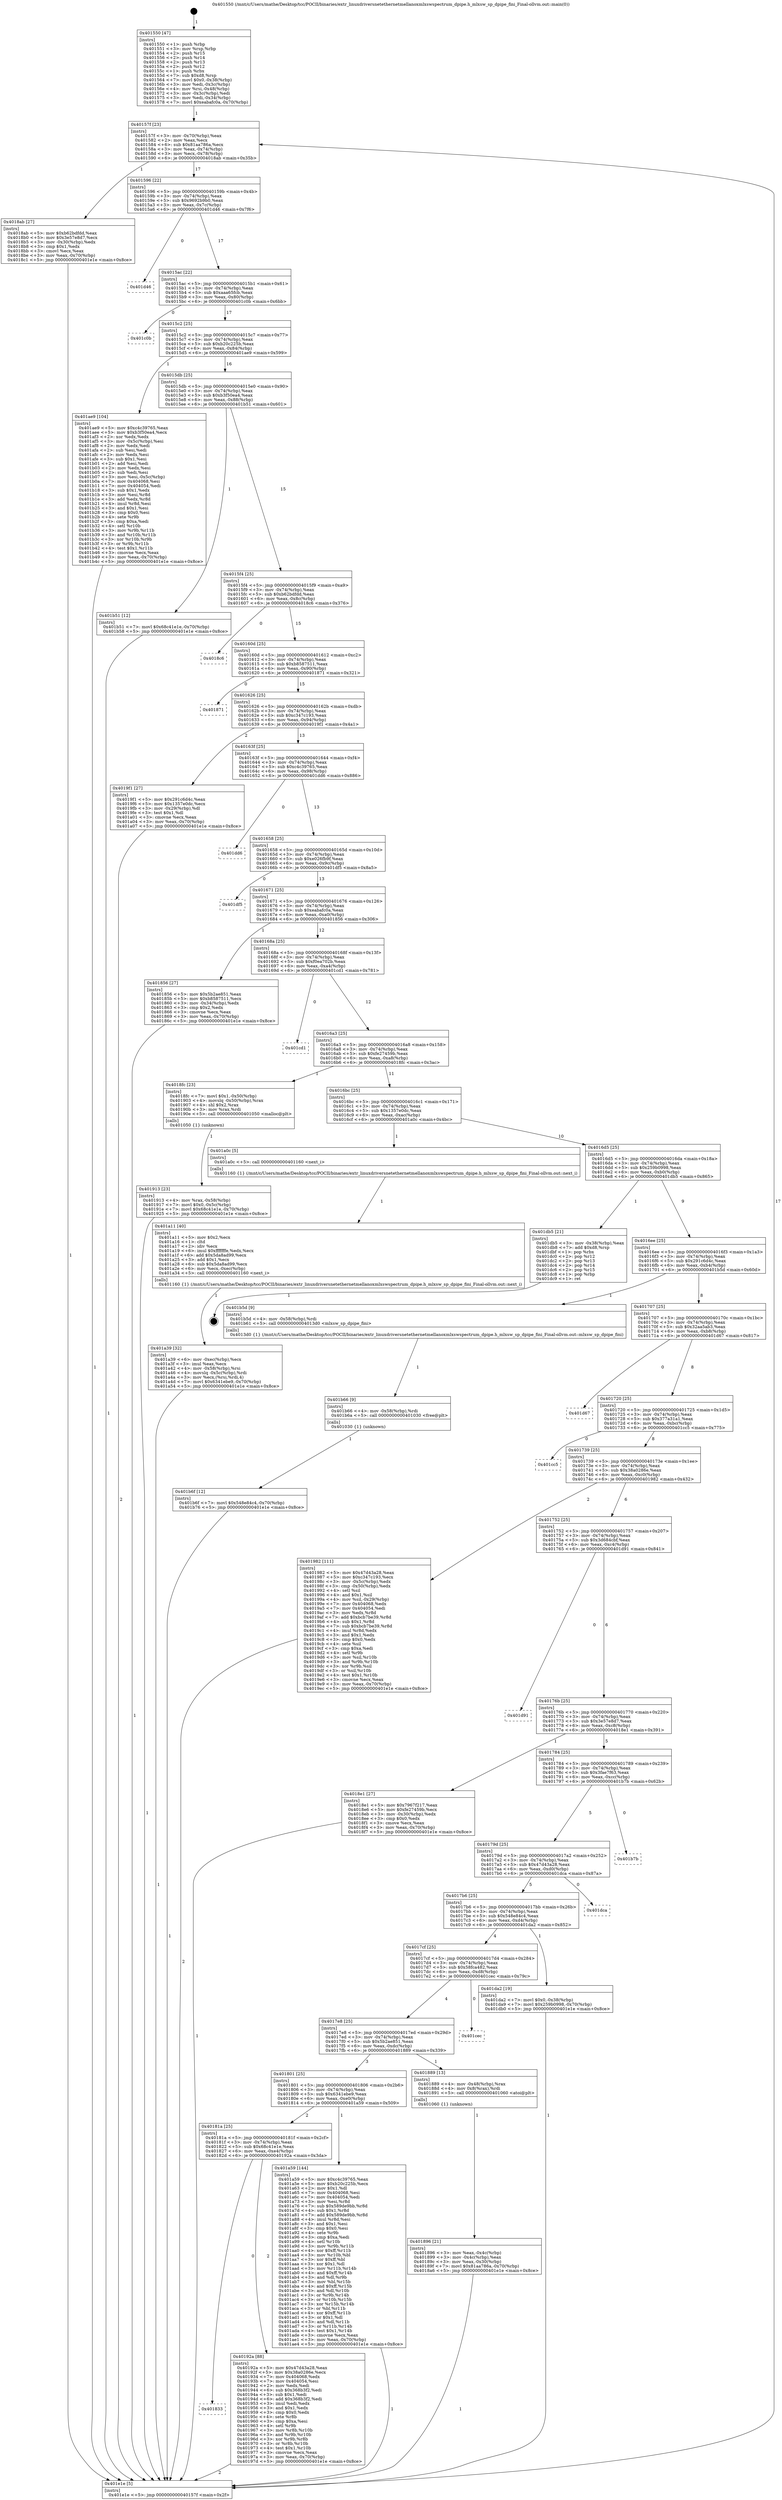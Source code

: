 digraph "0x401550" {
  label = "0x401550 (/mnt/c/Users/mathe/Desktop/tcc/POCII/binaries/extr_linuxdriversnetethernetmellanoxmlxswspectrum_dpipe.h_mlxsw_sp_dpipe_fini_Final-ollvm.out::main(0))"
  labelloc = "t"
  node[shape=record]

  Entry [label="",width=0.3,height=0.3,shape=circle,fillcolor=black,style=filled]
  "0x40157f" [label="{
     0x40157f [23]\l
     | [instrs]\l
     &nbsp;&nbsp;0x40157f \<+3\>: mov -0x70(%rbp),%eax\l
     &nbsp;&nbsp;0x401582 \<+2\>: mov %eax,%ecx\l
     &nbsp;&nbsp;0x401584 \<+6\>: sub $0x81aa786a,%ecx\l
     &nbsp;&nbsp;0x40158a \<+3\>: mov %eax,-0x74(%rbp)\l
     &nbsp;&nbsp;0x40158d \<+3\>: mov %ecx,-0x78(%rbp)\l
     &nbsp;&nbsp;0x401590 \<+6\>: je 00000000004018ab \<main+0x35b\>\l
  }"]
  "0x4018ab" [label="{
     0x4018ab [27]\l
     | [instrs]\l
     &nbsp;&nbsp;0x4018ab \<+5\>: mov $0xb62bdfdd,%eax\l
     &nbsp;&nbsp;0x4018b0 \<+5\>: mov $0x3e57e8d7,%ecx\l
     &nbsp;&nbsp;0x4018b5 \<+3\>: mov -0x30(%rbp),%edx\l
     &nbsp;&nbsp;0x4018b8 \<+3\>: cmp $0x1,%edx\l
     &nbsp;&nbsp;0x4018bb \<+3\>: cmovl %ecx,%eax\l
     &nbsp;&nbsp;0x4018be \<+3\>: mov %eax,-0x70(%rbp)\l
     &nbsp;&nbsp;0x4018c1 \<+5\>: jmp 0000000000401e1e \<main+0x8ce\>\l
  }"]
  "0x401596" [label="{
     0x401596 [22]\l
     | [instrs]\l
     &nbsp;&nbsp;0x401596 \<+5\>: jmp 000000000040159b \<main+0x4b\>\l
     &nbsp;&nbsp;0x40159b \<+3\>: mov -0x74(%rbp),%eax\l
     &nbsp;&nbsp;0x40159e \<+5\>: sub $0x9692b9b0,%eax\l
     &nbsp;&nbsp;0x4015a3 \<+3\>: mov %eax,-0x7c(%rbp)\l
     &nbsp;&nbsp;0x4015a6 \<+6\>: je 0000000000401d46 \<main+0x7f6\>\l
  }"]
  Exit [label="",width=0.3,height=0.3,shape=circle,fillcolor=black,style=filled,peripheries=2]
  "0x401d46" [label="{
     0x401d46\l
  }", style=dashed]
  "0x4015ac" [label="{
     0x4015ac [22]\l
     | [instrs]\l
     &nbsp;&nbsp;0x4015ac \<+5\>: jmp 00000000004015b1 \<main+0x61\>\l
     &nbsp;&nbsp;0x4015b1 \<+3\>: mov -0x74(%rbp),%eax\l
     &nbsp;&nbsp;0x4015b4 \<+5\>: sub $0xaaa65fcb,%eax\l
     &nbsp;&nbsp;0x4015b9 \<+3\>: mov %eax,-0x80(%rbp)\l
     &nbsp;&nbsp;0x4015bc \<+6\>: je 0000000000401c0b \<main+0x6bb\>\l
  }"]
  "0x401b6f" [label="{
     0x401b6f [12]\l
     | [instrs]\l
     &nbsp;&nbsp;0x401b6f \<+7\>: movl $0x548e84c4,-0x70(%rbp)\l
     &nbsp;&nbsp;0x401b76 \<+5\>: jmp 0000000000401e1e \<main+0x8ce\>\l
  }"]
  "0x401c0b" [label="{
     0x401c0b\l
  }", style=dashed]
  "0x4015c2" [label="{
     0x4015c2 [25]\l
     | [instrs]\l
     &nbsp;&nbsp;0x4015c2 \<+5\>: jmp 00000000004015c7 \<main+0x77\>\l
     &nbsp;&nbsp;0x4015c7 \<+3\>: mov -0x74(%rbp),%eax\l
     &nbsp;&nbsp;0x4015ca \<+5\>: sub $0xb20c225b,%eax\l
     &nbsp;&nbsp;0x4015cf \<+6\>: mov %eax,-0x84(%rbp)\l
     &nbsp;&nbsp;0x4015d5 \<+6\>: je 0000000000401ae9 \<main+0x599\>\l
  }"]
  "0x401b66" [label="{
     0x401b66 [9]\l
     | [instrs]\l
     &nbsp;&nbsp;0x401b66 \<+4\>: mov -0x58(%rbp),%rdi\l
     &nbsp;&nbsp;0x401b6a \<+5\>: call 0000000000401030 \<free@plt\>\l
     | [calls]\l
     &nbsp;&nbsp;0x401030 \{1\} (unknown)\l
  }"]
  "0x401ae9" [label="{
     0x401ae9 [104]\l
     | [instrs]\l
     &nbsp;&nbsp;0x401ae9 \<+5\>: mov $0xc4c39765,%eax\l
     &nbsp;&nbsp;0x401aee \<+5\>: mov $0xb3f50ea4,%ecx\l
     &nbsp;&nbsp;0x401af3 \<+2\>: xor %edx,%edx\l
     &nbsp;&nbsp;0x401af5 \<+3\>: mov -0x5c(%rbp),%esi\l
     &nbsp;&nbsp;0x401af8 \<+2\>: mov %edx,%edi\l
     &nbsp;&nbsp;0x401afa \<+2\>: sub %esi,%edi\l
     &nbsp;&nbsp;0x401afc \<+2\>: mov %edx,%esi\l
     &nbsp;&nbsp;0x401afe \<+3\>: sub $0x1,%esi\l
     &nbsp;&nbsp;0x401b01 \<+2\>: add %esi,%edi\l
     &nbsp;&nbsp;0x401b03 \<+2\>: mov %edx,%esi\l
     &nbsp;&nbsp;0x401b05 \<+2\>: sub %edi,%esi\l
     &nbsp;&nbsp;0x401b07 \<+3\>: mov %esi,-0x5c(%rbp)\l
     &nbsp;&nbsp;0x401b0a \<+7\>: mov 0x404068,%esi\l
     &nbsp;&nbsp;0x401b11 \<+7\>: mov 0x404054,%edi\l
     &nbsp;&nbsp;0x401b18 \<+3\>: sub $0x1,%edx\l
     &nbsp;&nbsp;0x401b1b \<+3\>: mov %esi,%r8d\l
     &nbsp;&nbsp;0x401b1e \<+3\>: add %edx,%r8d\l
     &nbsp;&nbsp;0x401b21 \<+4\>: imul %r8d,%esi\l
     &nbsp;&nbsp;0x401b25 \<+3\>: and $0x1,%esi\l
     &nbsp;&nbsp;0x401b28 \<+3\>: cmp $0x0,%esi\l
     &nbsp;&nbsp;0x401b2b \<+4\>: sete %r9b\l
     &nbsp;&nbsp;0x401b2f \<+3\>: cmp $0xa,%edi\l
     &nbsp;&nbsp;0x401b32 \<+4\>: setl %r10b\l
     &nbsp;&nbsp;0x401b36 \<+3\>: mov %r9b,%r11b\l
     &nbsp;&nbsp;0x401b39 \<+3\>: and %r10b,%r11b\l
     &nbsp;&nbsp;0x401b3c \<+3\>: xor %r10b,%r9b\l
     &nbsp;&nbsp;0x401b3f \<+3\>: or %r9b,%r11b\l
     &nbsp;&nbsp;0x401b42 \<+4\>: test $0x1,%r11b\l
     &nbsp;&nbsp;0x401b46 \<+3\>: cmovne %ecx,%eax\l
     &nbsp;&nbsp;0x401b49 \<+3\>: mov %eax,-0x70(%rbp)\l
     &nbsp;&nbsp;0x401b4c \<+5\>: jmp 0000000000401e1e \<main+0x8ce\>\l
  }"]
  "0x4015db" [label="{
     0x4015db [25]\l
     | [instrs]\l
     &nbsp;&nbsp;0x4015db \<+5\>: jmp 00000000004015e0 \<main+0x90\>\l
     &nbsp;&nbsp;0x4015e0 \<+3\>: mov -0x74(%rbp),%eax\l
     &nbsp;&nbsp;0x4015e3 \<+5\>: sub $0xb3f50ea4,%eax\l
     &nbsp;&nbsp;0x4015e8 \<+6\>: mov %eax,-0x88(%rbp)\l
     &nbsp;&nbsp;0x4015ee \<+6\>: je 0000000000401b51 \<main+0x601\>\l
  }"]
  "0x401a39" [label="{
     0x401a39 [32]\l
     | [instrs]\l
     &nbsp;&nbsp;0x401a39 \<+6\>: mov -0xec(%rbp),%ecx\l
     &nbsp;&nbsp;0x401a3f \<+3\>: imul %eax,%ecx\l
     &nbsp;&nbsp;0x401a42 \<+4\>: mov -0x58(%rbp),%rsi\l
     &nbsp;&nbsp;0x401a46 \<+4\>: movslq -0x5c(%rbp),%rdi\l
     &nbsp;&nbsp;0x401a4a \<+3\>: mov %ecx,(%rsi,%rdi,4)\l
     &nbsp;&nbsp;0x401a4d \<+7\>: movl $0x6341ebe9,-0x70(%rbp)\l
     &nbsp;&nbsp;0x401a54 \<+5\>: jmp 0000000000401e1e \<main+0x8ce\>\l
  }"]
  "0x401b51" [label="{
     0x401b51 [12]\l
     | [instrs]\l
     &nbsp;&nbsp;0x401b51 \<+7\>: movl $0x68c41e1e,-0x70(%rbp)\l
     &nbsp;&nbsp;0x401b58 \<+5\>: jmp 0000000000401e1e \<main+0x8ce\>\l
  }"]
  "0x4015f4" [label="{
     0x4015f4 [25]\l
     | [instrs]\l
     &nbsp;&nbsp;0x4015f4 \<+5\>: jmp 00000000004015f9 \<main+0xa9\>\l
     &nbsp;&nbsp;0x4015f9 \<+3\>: mov -0x74(%rbp),%eax\l
     &nbsp;&nbsp;0x4015fc \<+5\>: sub $0xb62bdfdd,%eax\l
     &nbsp;&nbsp;0x401601 \<+6\>: mov %eax,-0x8c(%rbp)\l
     &nbsp;&nbsp;0x401607 \<+6\>: je 00000000004018c6 \<main+0x376\>\l
  }"]
  "0x401a11" [label="{
     0x401a11 [40]\l
     | [instrs]\l
     &nbsp;&nbsp;0x401a11 \<+5\>: mov $0x2,%ecx\l
     &nbsp;&nbsp;0x401a16 \<+1\>: cltd\l
     &nbsp;&nbsp;0x401a17 \<+2\>: idiv %ecx\l
     &nbsp;&nbsp;0x401a19 \<+6\>: imul $0xfffffffe,%edx,%ecx\l
     &nbsp;&nbsp;0x401a1f \<+6\>: add $0x5da8ad99,%ecx\l
     &nbsp;&nbsp;0x401a25 \<+3\>: add $0x1,%ecx\l
     &nbsp;&nbsp;0x401a28 \<+6\>: sub $0x5da8ad99,%ecx\l
     &nbsp;&nbsp;0x401a2e \<+6\>: mov %ecx,-0xec(%rbp)\l
     &nbsp;&nbsp;0x401a34 \<+5\>: call 0000000000401160 \<next_i\>\l
     | [calls]\l
     &nbsp;&nbsp;0x401160 \{1\} (/mnt/c/Users/mathe/Desktop/tcc/POCII/binaries/extr_linuxdriversnetethernetmellanoxmlxswspectrum_dpipe.h_mlxsw_sp_dpipe_fini_Final-ollvm.out::next_i)\l
  }"]
  "0x4018c6" [label="{
     0x4018c6\l
  }", style=dashed]
  "0x40160d" [label="{
     0x40160d [25]\l
     | [instrs]\l
     &nbsp;&nbsp;0x40160d \<+5\>: jmp 0000000000401612 \<main+0xc2\>\l
     &nbsp;&nbsp;0x401612 \<+3\>: mov -0x74(%rbp),%eax\l
     &nbsp;&nbsp;0x401615 \<+5\>: sub $0xb8587511,%eax\l
     &nbsp;&nbsp;0x40161a \<+6\>: mov %eax,-0x90(%rbp)\l
     &nbsp;&nbsp;0x401620 \<+6\>: je 0000000000401871 \<main+0x321\>\l
  }"]
  "0x401833" [label="{
     0x401833\l
  }", style=dashed]
  "0x401871" [label="{
     0x401871\l
  }", style=dashed]
  "0x401626" [label="{
     0x401626 [25]\l
     | [instrs]\l
     &nbsp;&nbsp;0x401626 \<+5\>: jmp 000000000040162b \<main+0xdb\>\l
     &nbsp;&nbsp;0x40162b \<+3\>: mov -0x74(%rbp),%eax\l
     &nbsp;&nbsp;0x40162e \<+5\>: sub $0xc347c193,%eax\l
     &nbsp;&nbsp;0x401633 \<+6\>: mov %eax,-0x94(%rbp)\l
     &nbsp;&nbsp;0x401639 \<+6\>: je 00000000004019f1 \<main+0x4a1\>\l
  }"]
  "0x40192a" [label="{
     0x40192a [88]\l
     | [instrs]\l
     &nbsp;&nbsp;0x40192a \<+5\>: mov $0x47d43a28,%eax\l
     &nbsp;&nbsp;0x40192f \<+5\>: mov $0x38a0286e,%ecx\l
     &nbsp;&nbsp;0x401934 \<+7\>: mov 0x404068,%edx\l
     &nbsp;&nbsp;0x40193b \<+7\>: mov 0x404054,%esi\l
     &nbsp;&nbsp;0x401942 \<+2\>: mov %edx,%edi\l
     &nbsp;&nbsp;0x401944 \<+6\>: sub $0x368b3f2,%edi\l
     &nbsp;&nbsp;0x40194a \<+3\>: sub $0x1,%edi\l
     &nbsp;&nbsp;0x40194d \<+6\>: add $0x368b3f2,%edi\l
     &nbsp;&nbsp;0x401953 \<+3\>: imul %edi,%edx\l
     &nbsp;&nbsp;0x401956 \<+3\>: and $0x1,%edx\l
     &nbsp;&nbsp;0x401959 \<+3\>: cmp $0x0,%edx\l
     &nbsp;&nbsp;0x40195c \<+4\>: sete %r8b\l
     &nbsp;&nbsp;0x401960 \<+3\>: cmp $0xa,%esi\l
     &nbsp;&nbsp;0x401963 \<+4\>: setl %r9b\l
     &nbsp;&nbsp;0x401967 \<+3\>: mov %r8b,%r10b\l
     &nbsp;&nbsp;0x40196a \<+3\>: and %r9b,%r10b\l
     &nbsp;&nbsp;0x40196d \<+3\>: xor %r9b,%r8b\l
     &nbsp;&nbsp;0x401970 \<+3\>: or %r8b,%r10b\l
     &nbsp;&nbsp;0x401973 \<+4\>: test $0x1,%r10b\l
     &nbsp;&nbsp;0x401977 \<+3\>: cmovne %ecx,%eax\l
     &nbsp;&nbsp;0x40197a \<+3\>: mov %eax,-0x70(%rbp)\l
     &nbsp;&nbsp;0x40197d \<+5\>: jmp 0000000000401e1e \<main+0x8ce\>\l
  }"]
  "0x4019f1" [label="{
     0x4019f1 [27]\l
     | [instrs]\l
     &nbsp;&nbsp;0x4019f1 \<+5\>: mov $0x291c6d4c,%eax\l
     &nbsp;&nbsp;0x4019f6 \<+5\>: mov $0x1357e0dc,%ecx\l
     &nbsp;&nbsp;0x4019fb \<+3\>: mov -0x29(%rbp),%dl\l
     &nbsp;&nbsp;0x4019fe \<+3\>: test $0x1,%dl\l
     &nbsp;&nbsp;0x401a01 \<+3\>: cmovne %ecx,%eax\l
     &nbsp;&nbsp;0x401a04 \<+3\>: mov %eax,-0x70(%rbp)\l
     &nbsp;&nbsp;0x401a07 \<+5\>: jmp 0000000000401e1e \<main+0x8ce\>\l
  }"]
  "0x40163f" [label="{
     0x40163f [25]\l
     | [instrs]\l
     &nbsp;&nbsp;0x40163f \<+5\>: jmp 0000000000401644 \<main+0xf4\>\l
     &nbsp;&nbsp;0x401644 \<+3\>: mov -0x74(%rbp),%eax\l
     &nbsp;&nbsp;0x401647 \<+5\>: sub $0xc4c39765,%eax\l
     &nbsp;&nbsp;0x40164c \<+6\>: mov %eax,-0x98(%rbp)\l
     &nbsp;&nbsp;0x401652 \<+6\>: je 0000000000401dd6 \<main+0x886\>\l
  }"]
  "0x40181a" [label="{
     0x40181a [25]\l
     | [instrs]\l
     &nbsp;&nbsp;0x40181a \<+5\>: jmp 000000000040181f \<main+0x2cf\>\l
     &nbsp;&nbsp;0x40181f \<+3\>: mov -0x74(%rbp),%eax\l
     &nbsp;&nbsp;0x401822 \<+5\>: sub $0x68c41e1e,%eax\l
     &nbsp;&nbsp;0x401827 \<+6\>: mov %eax,-0xe4(%rbp)\l
     &nbsp;&nbsp;0x40182d \<+6\>: je 000000000040192a \<main+0x3da\>\l
  }"]
  "0x401dd6" [label="{
     0x401dd6\l
  }", style=dashed]
  "0x401658" [label="{
     0x401658 [25]\l
     | [instrs]\l
     &nbsp;&nbsp;0x401658 \<+5\>: jmp 000000000040165d \<main+0x10d\>\l
     &nbsp;&nbsp;0x40165d \<+3\>: mov -0x74(%rbp),%eax\l
     &nbsp;&nbsp;0x401660 \<+5\>: sub $0xe026fb9f,%eax\l
     &nbsp;&nbsp;0x401665 \<+6\>: mov %eax,-0x9c(%rbp)\l
     &nbsp;&nbsp;0x40166b \<+6\>: je 0000000000401df5 \<main+0x8a5\>\l
  }"]
  "0x401a59" [label="{
     0x401a59 [144]\l
     | [instrs]\l
     &nbsp;&nbsp;0x401a59 \<+5\>: mov $0xc4c39765,%eax\l
     &nbsp;&nbsp;0x401a5e \<+5\>: mov $0xb20c225b,%ecx\l
     &nbsp;&nbsp;0x401a63 \<+2\>: mov $0x1,%dl\l
     &nbsp;&nbsp;0x401a65 \<+7\>: mov 0x404068,%esi\l
     &nbsp;&nbsp;0x401a6c \<+7\>: mov 0x404054,%edi\l
     &nbsp;&nbsp;0x401a73 \<+3\>: mov %esi,%r8d\l
     &nbsp;&nbsp;0x401a76 \<+7\>: sub $0x589de9bb,%r8d\l
     &nbsp;&nbsp;0x401a7d \<+4\>: sub $0x1,%r8d\l
     &nbsp;&nbsp;0x401a81 \<+7\>: add $0x589de9bb,%r8d\l
     &nbsp;&nbsp;0x401a88 \<+4\>: imul %r8d,%esi\l
     &nbsp;&nbsp;0x401a8c \<+3\>: and $0x1,%esi\l
     &nbsp;&nbsp;0x401a8f \<+3\>: cmp $0x0,%esi\l
     &nbsp;&nbsp;0x401a92 \<+4\>: sete %r9b\l
     &nbsp;&nbsp;0x401a96 \<+3\>: cmp $0xa,%edi\l
     &nbsp;&nbsp;0x401a99 \<+4\>: setl %r10b\l
     &nbsp;&nbsp;0x401a9d \<+3\>: mov %r9b,%r11b\l
     &nbsp;&nbsp;0x401aa0 \<+4\>: xor $0xff,%r11b\l
     &nbsp;&nbsp;0x401aa4 \<+3\>: mov %r10b,%bl\l
     &nbsp;&nbsp;0x401aa7 \<+3\>: xor $0xff,%bl\l
     &nbsp;&nbsp;0x401aaa \<+3\>: xor $0x1,%dl\l
     &nbsp;&nbsp;0x401aad \<+3\>: mov %r11b,%r14b\l
     &nbsp;&nbsp;0x401ab0 \<+4\>: and $0xff,%r14b\l
     &nbsp;&nbsp;0x401ab4 \<+3\>: and %dl,%r9b\l
     &nbsp;&nbsp;0x401ab7 \<+3\>: mov %bl,%r15b\l
     &nbsp;&nbsp;0x401aba \<+4\>: and $0xff,%r15b\l
     &nbsp;&nbsp;0x401abe \<+3\>: and %dl,%r10b\l
     &nbsp;&nbsp;0x401ac1 \<+3\>: or %r9b,%r14b\l
     &nbsp;&nbsp;0x401ac4 \<+3\>: or %r10b,%r15b\l
     &nbsp;&nbsp;0x401ac7 \<+3\>: xor %r15b,%r14b\l
     &nbsp;&nbsp;0x401aca \<+3\>: or %bl,%r11b\l
     &nbsp;&nbsp;0x401acd \<+4\>: xor $0xff,%r11b\l
     &nbsp;&nbsp;0x401ad1 \<+3\>: or $0x1,%dl\l
     &nbsp;&nbsp;0x401ad4 \<+3\>: and %dl,%r11b\l
     &nbsp;&nbsp;0x401ad7 \<+3\>: or %r11b,%r14b\l
     &nbsp;&nbsp;0x401ada \<+4\>: test $0x1,%r14b\l
     &nbsp;&nbsp;0x401ade \<+3\>: cmovne %ecx,%eax\l
     &nbsp;&nbsp;0x401ae1 \<+3\>: mov %eax,-0x70(%rbp)\l
     &nbsp;&nbsp;0x401ae4 \<+5\>: jmp 0000000000401e1e \<main+0x8ce\>\l
  }"]
  "0x401df5" [label="{
     0x401df5\l
  }", style=dashed]
  "0x401671" [label="{
     0x401671 [25]\l
     | [instrs]\l
     &nbsp;&nbsp;0x401671 \<+5\>: jmp 0000000000401676 \<main+0x126\>\l
     &nbsp;&nbsp;0x401676 \<+3\>: mov -0x74(%rbp),%eax\l
     &nbsp;&nbsp;0x401679 \<+5\>: sub $0xeabafc0a,%eax\l
     &nbsp;&nbsp;0x40167e \<+6\>: mov %eax,-0xa0(%rbp)\l
     &nbsp;&nbsp;0x401684 \<+6\>: je 0000000000401856 \<main+0x306\>\l
  }"]
  "0x401913" [label="{
     0x401913 [23]\l
     | [instrs]\l
     &nbsp;&nbsp;0x401913 \<+4\>: mov %rax,-0x58(%rbp)\l
     &nbsp;&nbsp;0x401917 \<+7\>: movl $0x0,-0x5c(%rbp)\l
     &nbsp;&nbsp;0x40191e \<+7\>: movl $0x68c41e1e,-0x70(%rbp)\l
     &nbsp;&nbsp;0x401925 \<+5\>: jmp 0000000000401e1e \<main+0x8ce\>\l
  }"]
  "0x401856" [label="{
     0x401856 [27]\l
     | [instrs]\l
     &nbsp;&nbsp;0x401856 \<+5\>: mov $0x5b2ae851,%eax\l
     &nbsp;&nbsp;0x40185b \<+5\>: mov $0xb8587511,%ecx\l
     &nbsp;&nbsp;0x401860 \<+3\>: mov -0x34(%rbp),%edx\l
     &nbsp;&nbsp;0x401863 \<+3\>: cmp $0x2,%edx\l
     &nbsp;&nbsp;0x401866 \<+3\>: cmovne %ecx,%eax\l
     &nbsp;&nbsp;0x401869 \<+3\>: mov %eax,-0x70(%rbp)\l
     &nbsp;&nbsp;0x40186c \<+5\>: jmp 0000000000401e1e \<main+0x8ce\>\l
  }"]
  "0x40168a" [label="{
     0x40168a [25]\l
     | [instrs]\l
     &nbsp;&nbsp;0x40168a \<+5\>: jmp 000000000040168f \<main+0x13f\>\l
     &nbsp;&nbsp;0x40168f \<+3\>: mov -0x74(%rbp),%eax\l
     &nbsp;&nbsp;0x401692 \<+5\>: sub $0xf0ea702b,%eax\l
     &nbsp;&nbsp;0x401697 \<+6\>: mov %eax,-0xa4(%rbp)\l
     &nbsp;&nbsp;0x40169d \<+6\>: je 0000000000401cd1 \<main+0x781\>\l
  }"]
  "0x401e1e" [label="{
     0x401e1e [5]\l
     | [instrs]\l
     &nbsp;&nbsp;0x401e1e \<+5\>: jmp 000000000040157f \<main+0x2f\>\l
  }"]
  "0x401550" [label="{
     0x401550 [47]\l
     | [instrs]\l
     &nbsp;&nbsp;0x401550 \<+1\>: push %rbp\l
     &nbsp;&nbsp;0x401551 \<+3\>: mov %rsp,%rbp\l
     &nbsp;&nbsp;0x401554 \<+2\>: push %r15\l
     &nbsp;&nbsp;0x401556 \<+2\>: push %r14\l
     &nbsp;&nbsp;0x401558 \<+2\>: push %r13\l
     &nbsp;&nbsp;0x40155a \<+2\>: push %r12\l
     &nbsp;&nbsp;0x40155c \<+1\>: push %rbx\l
     &nbsp;&nbsp;0x40155d \<+7\>: sub $0xd8,%rsp\l
     &nbsp;&nbsp;0x401564 \<+7\>: movl $0x0,-0x38(%rbp)\l
     &nbsp;&nbsp;0x40156b \<+3\>: mov %edi,-0x3c(%rbp)\l
     &nbsp;&nbsp;0x40156e \<+4\>: mov %rsi,-0x48(%rbp)\l
     &nbsp;&nbsp;0x401572 \<+3\>: mov -0x3c(%rbp),%edi\l
     &nbsp;&nbsp;0x401575 \<+3\>: mov %edi,-0x34(%rbp)\l
     &nbsp;&nbsp;0x401578 \<+7\>: movl $0xeabafc0a,-0x70(%rbp)\l
  }"]
  "0x401896" [label="{
     0x401896 [21]\l
     | [instrs]\l
     &nbsp;&nbsp;0x401896 \<+3\>: mov %eax,-0x4c(%rbp)\l
     &nbsp;&nbsp;0x401899 \<+3\>: mov -0x4c(%rbp),%eax\l
     &nbsp;&nbsp;0x40189c \<+3\>: mov %eax,-0x30(%rbp)\l
     &nbsp;&nbsp;0x40189f \<+7\>: movl $0x81aa786a,-0x70(%rbp)\l
     &nbsp;&nbsp;0x4018a6 \<+5\>: jmp 0000000000401e1e \<main+0x8ce\>\l
  }"]
  "0x401cd1" [label="{
     0x401cd1\l
  }", style=dashed]
  "0x4016a3" [label="{
     0x4016a3 [25]\l
     | [instrs]\l
     &nbsp;&nbsp;0x4016a3 \<+5\>: jmp 00000000004016a8 \<main+0x158\>\l
     &nbsp;&nbsp;0x4016a8 \<+3\>: mov -0x74(%rbp),%eax\l
     &nbsp;&nbsp;0x4016ab \<+5\>: sub $0xfe27459b,%eax\l
     &nbsp;&nbsp;0x4016b0 \<+6\>: mov %eax,-0xa8(%rbp)\l
     &nbsp;&nbsp;0x4016b6 \<+6\>: je 00000000004018fc \<main+0x3ac\>\l
  }"]
  "0x401801" [label="{
     0x401801 [25]\l
     | [instrs]\l
     &nbsp;&nbsp;0x401801 \<+5\>: jmp 0000000000401806 \<main+0x2b6\>\l
     &nbsp;&nbsp;0x401806 \<+3\>: mov -0x74(%rbp),%eax\l
     &nbsp;&nbsp;0x401809 \<+5\>: sub $0x6341ebe9,%eax\l
     &nbsp;&nbsp;0x40180e \<+6\>: mov %eax,-0xe0(%rbp)\l
     &nbsp;&nbsp;0x401814 \<+6\>: je 0000000000401a59 \<main+0x509\>\l
  }"]
  "0x4018fc" [label="{
     0x4018fc [23]\l
     | [instrs]\l
     &nbsp;&nbsp;0x4018fc \<+7\>: movl $0x1,-0x50(%rbp)\l
     &nbsp;&nbsp;0x401903 \<+4\>: movslq -0x50(%rbp),%rax\l
     &nbsp;&nbsp;0x401907 \<+4\>: shl $0x2,%rax\l
     &nbsp;&nbsp;0x40190b \<+3\>: mov %rax,%rdi\l
     &nbsp;&nbsp;0x40190e \<+5\>: call 0000000000401050 \<malloc@plt\>\l
     | [calls]\l
     &nbsp;&nbsp;0x401050 \{1\} (unknown)\l
  }"]
  "0x4016bc" [label="{
     0x4016bc [25]\l
     | [instrs]\l
     &nbsp;&nbsp;0x4016bc \<+5\>: jmp 00000000004016c1 \<main+0x171\>\l
     &nbsp;&nbsp;0x4016c1 \<+3\>: mov -0x74(%rbp),%eax\l
     &nbsp;&nbsp;0x4016c4 \<+5\>: sub $0x1357e0dc,%eax\l
     &nbsp;&nbsp;0x4016c9 \<+6\>: mov %eax,-0xac(%rbp)\l
     &nbsp;&nbsp;0x4016cf \<+6\>: je 0000000000401a0c \<main+0x4bc\>\l
  }"]
  "0x401889" [label="{
     0x401889 [13]\l
     | [instrs]\l
     &nbsp;&nbsp;0x401889 \<+4\>: mov -0x48(%rbp),%rax\l
     &nbsp;&nbsp;0x40188d \<+4\>: mov 0x8(%rax),%rdi\l
     &nbsp;&nbsp;0x401891 \<+5\>: call 0000000000401060 \<atoi@plt\>\l
     | [calls]\l
     &nbsp;&nbsp;0x401060 \{1\} (unknown)\l
  }"]
  "0x401a0c" [label="{
     0x401a0c [5]\l
     | [instrs]\l
     &nbsp;&nbsp;0x401a0c \<+5\>: call 0000000000401160 \<next_i\>\l
     | [calls]\l
     &nbsp;&nbsp;0x401160 \{1\} (/mnt/c/Users/mathe/Desktop/tcc/POCII/binaries/extr_linuxdriversnetethernetmellanoxmlxswspectrum_dpipe.h_mlxsw_sp_dpipe_fini_Final-ollvm.out::next_i)\l
  }"]
  "0x4016d5" [label="{
     0x4016d5 [25]\l
     | [instrs]\l
     &nbsp;&nbsp;0x4016d5 \<+5\>: jmp 00000000004016da \<main+0x18a\>\l
     &nbsp;&nbsp;0x4016da \<+3\>: mov -0x74(%rbp),%eax\l
     &nbsp;&nbsp;0x4016dd \<+5\>: sub $0x259b0998,%eax\l
     &nbsp;&nbsp;0x4016e2 \<+6\>: mov %eax,-0xb0(%rbp)\l
     &nbsp;&nbsp;0x4016e8 \<+6\>: je 0000000000401db5 \<main+0x865\>\l
  }"]
  "0x4017e8" [label="{
     0x4017e8 [25]\l
     | [instrs]\l
     &nbsp;&nbsp;0x4017e8 \<+5\>: jmp 00000000004017ed \<main+0x29d\>\l
     &nbsp;&nbsp;0x4017ed \<+3\>: mov -0x74(%rbp),%eax\l
     &nbsp;&nbsp;0x4017f0 \<+5\>: sub $0x5b2ae851,%eax\l
     &nbsp;&nbsp;0x4017f5 \<+6\>: mov %eax,-0xdc(%rbp)\l
     &nbsp;&nbsp;0x4017fb \<+6\>: je 0000000000401889 \<main+0x339\>\l
  }"]
  "0x401db5" [label="{
     0x401db5 [21]\l
     | [instrs]\l
     &nbsp;&nbsp;0x401db5 \<+3\>: mov -0x38(%rbp),%eax\l
     &nbsp;&nbsp;0x401db8 \<+7\>: add $0xd8,%rsp\l
     &nbsp;&nbsp;0x401dbf \<+1\>: pop %rbx\l
     &nbsp;&nbsp;0x401dc0 \<+2\>: pop %r12\l
     &nbsp;&nbsp;0x401dc2 \<+2\>: pop %r13\l
     &nbsp;&nbsp;0x401dc4 \<+2\>: pop %r14\l
     &nbsp;&nbsp;0x401dc6 \<+2\>: pop %r15\l
     &nbsp;&nbsp;0x401dc8 \<+1\>: pop %rbp\l
     &nbsp;&nbsp;0x401dc9 \<+1\>: ret\l
  }"]
  "0x4016ee" [label="{
     0x4016ee [25]\l
     | [instrs]\l
     &nbsp;&nbsp;0x4016ee \<+5\>: jmp 00000000004016f3 \<main+0x1a3\>\l
     &nbsp;&nbsp;0x4016f3 \<+3\>: mov -0x74(%rbp),%eax\l
     &nbsp;&nbsp;0x4016f6 \<+5\>: sub $0x291c6d4c,%eax\l
     &nbsp;&nbsp;0x4016fb \<+6\>: mov %eax,-0xb4(%rbp)\l
     &nbsp;&nbsp;0x401701 \<+6\>: je 0000000000401b5d \<main+0x60d\>\l
  }"]
  "0x401cec" [label="{
     0x401cec\l
  }", style=dashed]
  "0x401b5d" [label="{
     0x401b5d [9]\l
     | [instrs]\l
     &nbsp;&nbsp;0x401b5d \<+4\>: mov -0x58(%rbp),%rdi\l
     &nbsp;&nbsp;0x401b61 \<+5\>: call 00000000004013d0 \<mlxsw_sp_dpipe_fini\>\l
     | [calls]\l
     &nbsp;&nbsp;0x4013d0 \{1\} (/mnt/c/Users/mathe/Desktop/tcc/POCII/binaries/extr_linuxdriversnetethernetmellanoxmlxswspectrum_dpipe.h_mlxsw_sp_dpipe_fini_Final-ollvm.out::mlxsw_sp_dpipe_fini)\l
  }"]
  "0x401707" [label="{
     0x401707 [25]\l
     | [instrs]\l
     &nbsp;&nbsp;0x401707 \<+5\>: jmp 000000000040170c \<main+0x1bc\>\l
     &nbsp;&nbsp;0x40170c \<+3\>: mov -0x74(%rbp),%eax\l
     &nbsp;&nbsp;0x40170f \<+5\>: sub $0x32aa5ab3,%eax\l
     &nbsp;&nbsp;0x401714 \<+6\>: mov %eax,-0xb8(%rbp)\l
     &nbsp;&nbsp;0x40171a \<+6\>: je 0000000000401d67 \<main+0x817\>\l
  }"]
  "0x4017cf" [label="{
     0x4017cf [25]\l
     | [instrs]\l
     &nbsp;&nbsp;0x4017cf \<+5\>: jmp 00000000004017d4 \<main+0x284\>\l
     &nbsp;&nbsp;0x4017d4 \<+3\>: mov -0x74(%rbp),%eax\l
     &nbsp;&nbsp;0x4017d7 \<+5\>: sub $0x58fca482,%eax\l
     &nbsp;&nbsp;0x4017dc \<+6\>: mov %eax,-0xd8(%rbp)\l
     &nbsp;&nbsp;0x4017e2 \<+6\>: je 0000000000401cec \<main+0x79c\>\l
  }"]
  "0x401d67" [label="{
     0x401d67\l
  }", style=dashed]
  "0x401720" [label="{
     0x401720 [25]\l
     | [instrs]\l
     &nbsp;&nbsp;0x401720 \<+5\>: jmp 0000000000401725 \<main+0x1d5\>\l
     &nbsp;&nbsp;0x401725 \<+3\>: mov -0x74(%rbp),%eax\l
     &nbsp;&nbsp;0x401728 \<+5\>: sub $0x377a31a1,%eax\l
     &nbsp;&nbsp;0x40172d \<+6\>: mov %eax,-0xbc(%rbp)\l
     &nbsp;&nbsp;0x401733 \<+6\>: je 0000000000401cc5 \<main+0x775\>\l
  }"]
  "0x401da2" [label="{
     0x401da2 [19]\l
     | [instrs]\l
     &nbsp;&nbsp;0x401da2 \<+7\>: movl $0x0,-0x38(%rbp)\l
     &nbsp;&nbsp;0x401da9 \<+7\>: movl $0x259b0998,-0x70(%rbp)\l
     &nbsp;&nbsp;0x401db0 \<+5\>: jmp 0000000000401e1e \<main+0x8ce\>\l
  }"]
  "0x401cc5" [label="{
     0x401cc5\l
  }", style=dashed]
  "0x401739" [label="{
     0x401739 [25]\l
     | [instrs]\l
     &nbsp;&nbsp;0x401739 \<+5\>: jmp 000000000040173e \<main+0x1ee\>\l
     &nbsp;&nbsp;0x40173e \<+3\>: mov -0x74(%rbp),%eax\l
     &nbsp;&nbsp;0x401741 \<+5\>: sub $0x38a0286e,%eax\l
     &nbsp;&nbsp;0x401746 \<+6\>: mov %eax,-0xc0(%rbp)\l
     &nbsp;&nbsp;0x40174c \<+6\>: je 0000000000401982 \<main+0x432\>\l
  }"]
  "0x4017b6" [label="{
     0x4017b6 [25]\l
     | [instrs]\l
     &nbsp;&nbsp;0x4017b6 \<+5\>: jmp 00000000004017bb \<main+0x26b\>\l
     &nbsp;&nbsp;0x4017bb \<+3\>: mov -0x74(%rbp),%eax\l
     &nbsp;&nbsp;0x4017be \<+5\>: sub $0x548e84c4,%eax\l
     &nbsp;&nbsp;0x4017c3 \<+6\>: mov %eax,-0xd4(%rbp)\l
     &nbsp;&nbsp;0x4017c9 \<+6\>: je 0000000000401da2 \<main+0x852\>\l
  }"]
  "0x401982" [label="{
     0x401982 [111]\l
     | [instrs]\l
     &nbsp;&nbsp;0x401982 \<+5\>: mov $0x47d43a28,%eax\l
     &nbsp;&nbsp;0x401987 \<+5\>: mov $0xc347c193,%ecx\l
     &nbsp;&nbsp;0x40198c \<+3\>: mov -0x5c(%rbp),%edx\l
     &nbsp;&nbsp;0x40198f \<+3\>: cmp -0x50(%rbp),%edx\l
     &nbsp;&nbsp;0x401992 \<+4\>: setl %sil\l
     &nbsp;&nbsp;0x401996 \<+4\>: and $0x1,%sil\l
     &nbsp;&nbsp;0x40199a \<+4\>: mov %sil,-0x29(%rbp)\l
     &nbsp;&nbsp;0x40199e \<+7\>: mov 0x404068,%edx\l
     &nbsp;&nbsp;0x4019a5 \<+7\>: mov 0x404054,%edi\l
     &nbsp;&nbsp;0x4019ac \<+3\>: mov %edx,%r8d\l
     &nbsp;&nbsp;0x4019af \<+7\>: add $0xbcb7be39,%r8d\l
     &nbsp;&nbsp;0x4019b6 \<+4\>: sub $0x1,%r8d\l
     &nbsp;&nbsp;0x4019ba \<+7\>: sub $0xbcb7be39,%r8d\l
     &nbsp;&nbsp;0x4019c1 \<+4\>: imul %r8d,%edx\l
     &nbsp;&nbsp;0x4019c5 \<+3\>: and $0x1,%edx\l
     &nbsp;&nbsp;0x4019c8 \<+3\>: cmp $0x0,%edx\l
     &nbsp;&nbsp;0x4019cb \<+4\>: sete %sil\l
     &nbsp;&nbsp;0x4019cf \<+3\>: cmp $0xa,%edi\l
     &nbsp;&nbsp;0x4019d2 \<+4\>: setl %r9b\l
     &nbsp;&nbsp;0x4019d6 \<+3\>: mov %sil,%r10b\l
     &nbsp;&nbsp;0x4019d9 \<+3\>: and %r9b,%r10b\l
     &nbsp;&nbsp;0x4019dc \<+3\>: xor %r9b,%sil\l
     &nbsp;&nbsp;0x4019df \<+3\>: or %sil,%r10b\l
     &nbsp;&nbsp;0x4019e2 \<+4\>: test $0x1,%r10b\l
     &nbsp;&nbsp;0x4019e6 \<+3\>: cmovne %ecx,%eax\l
     &nbsp;&nbsp;0x4019e9 \<+3\>: mov %eax,-0x70(%rbp)\l
     &nbsp;&nbsp;0x4019ec \<+5\>: jmp 0000000000401e1e \<main+0x8ce\>\l
  }"]
  "0x401752" [label="{
     0x401752 [25]\l
     | [instrs]\l
     &nbsp;&nbsp;0x401752 \<+5\>: jmp 0000000000401757 \<main+0x207\>\l
     &nbsp;&nbsp;0x401757 \<+3\>: mov -0x74(%rbp),%eax\l
     &nbsp;&nbsp;0x40175a \<+5\>: sub $0x3d684cbf,%eax\l
     &nbsp;&nbsp;0x40175f \<+6\>: mov %eax,-0xc4(%rbp)\l
     &nbsp;&nbsp;0x401765 \<+6\>: je 0000000000401d91 \<main+0x841\>\l
  }"]
  "0x401dca" [label="{
     0x401dca\l
  }", style=dashed]
  "0x401d91" [label="{
     0x401d91\l
  }", style=dashed]
  "0x40176b" [label="{
     0x40176b [25]\l
     | [instrs]\l
     &nbsp;&nbsp;0x40176b \<+5\>: jmp 0000000000401770 \<main+0x220\>\l
     &nbsp;&nbsp;0x401770 \<+3\>: mov -0x74(%rbp),%eax\l
     &nbsp;&nbsp;0x401773 \<+5\>: sub $0x3e57e8d7,%eax\l
     &nbsp;&nbsp;0x401778 \<+6\>: mov %eax,-0xc8(%rbp)\l
     &nbsp;&nbsp;0x40177e \<+6\>: je 00000000004018e1 \<main+0x391\>\l
  }"]
  "0x40179d" [label="{
     0x40179d [25]\l
     | [instrs]\l
     &nbsp;&nbsp;0x40179d \<+5\>: jmp 00000000004017a2 \<main+0x252\>\l
     &nbsp;&nbsp;0x4017a2 \<+3\>: mov -0x74(%rbp),%eax\l
     &nbsp;&nbsp;0x4017a5 \<+5\>: sub $0x47d43a28,%eax\l
     &nbsp;&nbsp;0x4017aa \<+6\>: mov %eax,-0xd0(%rbp)\l
     &nbsp;&nbsp;0x4017b0 \<+6\>: je 0000000000401dca \<main+0x87a\>\l
  }"]
  "0x4018e1" [label="{
     0x4018e1 [27]\l
     | [instrs]\l
     &nbsp;&nbsp;0x4018e1 \<+5\>: mov $0x7967f217,%eax\l
     &nbsp;&nbsp;0x4018e6 \<+5\>: mov $0xfe27459b,%ecx\l
     &nbsp;&nbsp;0x4018eb \<+3\>: mov -0x30(%rbp),%edx\l
     &nbsp;&nbsp;0x4018ee \<+3\>: cmp $0x0,%edx\l
     &nbsp;&nbsp;0x4018f1 \<+3\>: cmove %ecx,%eax\l
     &nbsp;&nbsp;0x4018f4 \<+3\>: mov %eax,-0x70(%rbp)\l
     &nbsp;&nbsp;0x4018f7 \<+5\>: jmp 0000000000401e1e \<main+0x8ce\>\l
  }"]
  "0x401784" [label="{
     0x401784 [25]\l
     | [instrs]\l
     &nbsp;&nbsp;0x401784 \<+5\>: jmp 0000000000401789 \<main+0x239\>\l
     &nbsp;&nbsp;0x401789 \<+3\>: mov -0x74(%rbp),%eax\l
     &nbsp;&nbsp;0x40178c \<+5\>: sub $0x3fae7f63,%eax\l
     &nbsp;&nbsp;0x401791 \<+6\>: mov %eax,-0xcc(%rbp)\l
     &nbsp;&nbsp;0x401797 \<+6\>: je 0000000000401b7b \<main+0x62b\>\l
  }"]
  "0x401b7b" [label="{
     0x401b7b\l
  }", style=dashed]
  Entry -> "0x401550" [label=" 1"]
  "0x40157f" -> "0x4018ab" [label=" 1"]
  "0x40157f" -> "0x401596" [label=" 17"]
  "0x401db5" -> Exit [label=" 1"]
  "0x401596" -> "0x401d46" [label=" 0"]
  "0x401596" -> "0x4015ac" [label=" 17"]
  "0x401da2" -> "0x401e1e" [label=" 1"]
  "0x4015ac" -> "0x401c0b" [label=" 0"]
  "0x4015ac" -> "0x4015c2" [label=" 17"]
  "0x401b6f" -> "0x401e1e" [label=" 1"]
  "0x4015c2" -> "0x401ae9" [label=" 1"]
  "0x4015c2" -> "0x4015db" [label=" 16"]
  "0x401b66" -> "0x401b6f" [label=" 1"]
  "0x4015db" -> "0x401b51" [label=" 1"]
  "0x4015db" -> "0x4015f4" [label=" 15"]
  "0x401b5d" -> "0x401b66" [label=" 1"]
  "0x4015f4" -> "0x4018c6" [label=" 0"]
  "0x4015f4" -> "0x40160d" [label=" 15"]
  "0x401b51" -> "0x401e1e" [label=" 1"]
  "0x40160d" -> "0x401871" [label=" 0"]
  "0x40160d" -> "0x401626" [label=" 15"]
  "0x401ae9" -> "0x401e1e" [label=" 1"]
  "0x401626" -> "0x4019f1" [label=" 2"]
  "0x401626" -> "0x40163f" [label=" 13"]
  "0x401a59" -> "0x401e1e" [label=" 1"]
  "0x40163f" -> "0x401dd6" [label=" 0"]
  "0x40163f" -> "0x401658" [label=" 13"]
  "0x401a11" -> "0x401a39" [label=" 1"]
  "0x401658" -> "0x401df5" [label=" 0"]
  "0x401658" -> "0x401671" [label=" 13"]
  "0x401a0c" -> "0x401a11" [label=" 1"]
  "0x401671" -> "0x401856" [label=" 1"]
  "0x401671" -> "0x40168a" [label=" 12"]
  "0x401856" -> "0x401e1e" [label=" 1"]
  "0x401550" -> "0x40157f" [label=" 1"]
  "0x401e1e" -> "0x40157f" [label=" 17"]
  "0x401982" -> "0x401e1e" [label=" 2"]
  "0x40168a" -> "0x401cd1" [label=" 0"]
  "0x40168a" -> "0x4016a3" [label=" 12"]
  "0x40192a" -> "0x401e1e" [label=" 2"]
  "0x4016a3" -> "0x4018fc" [label=" 1"]
  "0x4016a3" -> "0x4016bc" [label=" 11"]
  "0x40181a" -> "0x401833" [label=" 0"]
  "0x4016bc" -> "0x401a0c" [label=" 1"]
  "0x4016bc" -> "0x4016d5" [label=" 10"]
  "0x40181a" -> "0x40192a" [label=" 2"]
  "0x4016d5" -> "0x401db5" [label=" 1"]
  "0x4016d5" -> "0x4016ee" [label=" 9"]
  "0x401801" -> "0x40181a" [label=" 2"]
  "0x4016ee" -> "0x401b5d" [label=" 1"]
  "0x4016ee" -> "0x401707" [label=" 8"]
  "0x401801" -> "0x401a59" [label=" 1"]
  "0x401707" -> "0x401d67" [label=" 0"]
  "0x401707" -> "0x401720" [label=" 8"]
  "0x401913" -> "0x401e1e" [label=" 1"]
  "0x401720" -> "0x401cc5" [label=" 0"]
  "0x401720" -> "0x401739" [label=" 8"]
  "0x4018fc" -> "0x401913" [label=" 1"]
  "0x401739" -> "0x401982" [label=" 2"]
  "0x401739" -> "0x401752" [label=" 6"]
  "0x4018ab" -> "0x401e1e" [label=" 1"]
  "0x401752" -> "0x401d91" [label=" 0"]
  "0x401752" -> "0x40176b" [label=" 6"]
  "0x401896" -> "0x401e1e" [label=" 1"]
  "0x40176b" -> "0x4018e1" [label=" 1"]
  "0x40176b" -> "0x401784" [label=" 5"]
  "0x4017e8" -> "0x401801" [label=" 3"]
  "0x401784" -> "0x401b7b" [label=" 0"]
  "0x401784" -> "0x40179d" [label=" 5"]
  "0x401889" -> "0x401896" [label=" 1"]
  "0x40179d" -> "0x401dca" [label=" 0"]
  "0x40179d" -> "0x4017b6" [label=" 5"]
  "0x4018e1" -> "0x401e1e" [label=" 1"]
  "0x4017b6" -> "0x401da2" [label=" 1"]
  "0x4017b6" -> "0x4017cf" [label=" 4"]
  "0x4019f1" -> "0x401e1e" [label=" 2"]
  "0x4017cf" -> "0x401cec" [label=" 0"]
  "0x4017cf" -> "0x4017e8" [label=" 4"]
  "0x401a39" -> "0x401e1e" [label=" 1"]
  "0x4017e8" -> "0x401889" [label=" 1"]
}
